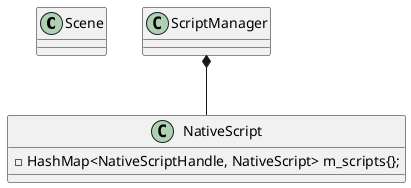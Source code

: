 @startuml
'https://plantuml.com/class-diagram

class Scene {

}

class ScriptManager {

}

class NativeScript {
    - HashMap<NativeScriptHandle, NativeScript> m_scripts{};
}

ScriptManager *-- NativeScript

@enduml